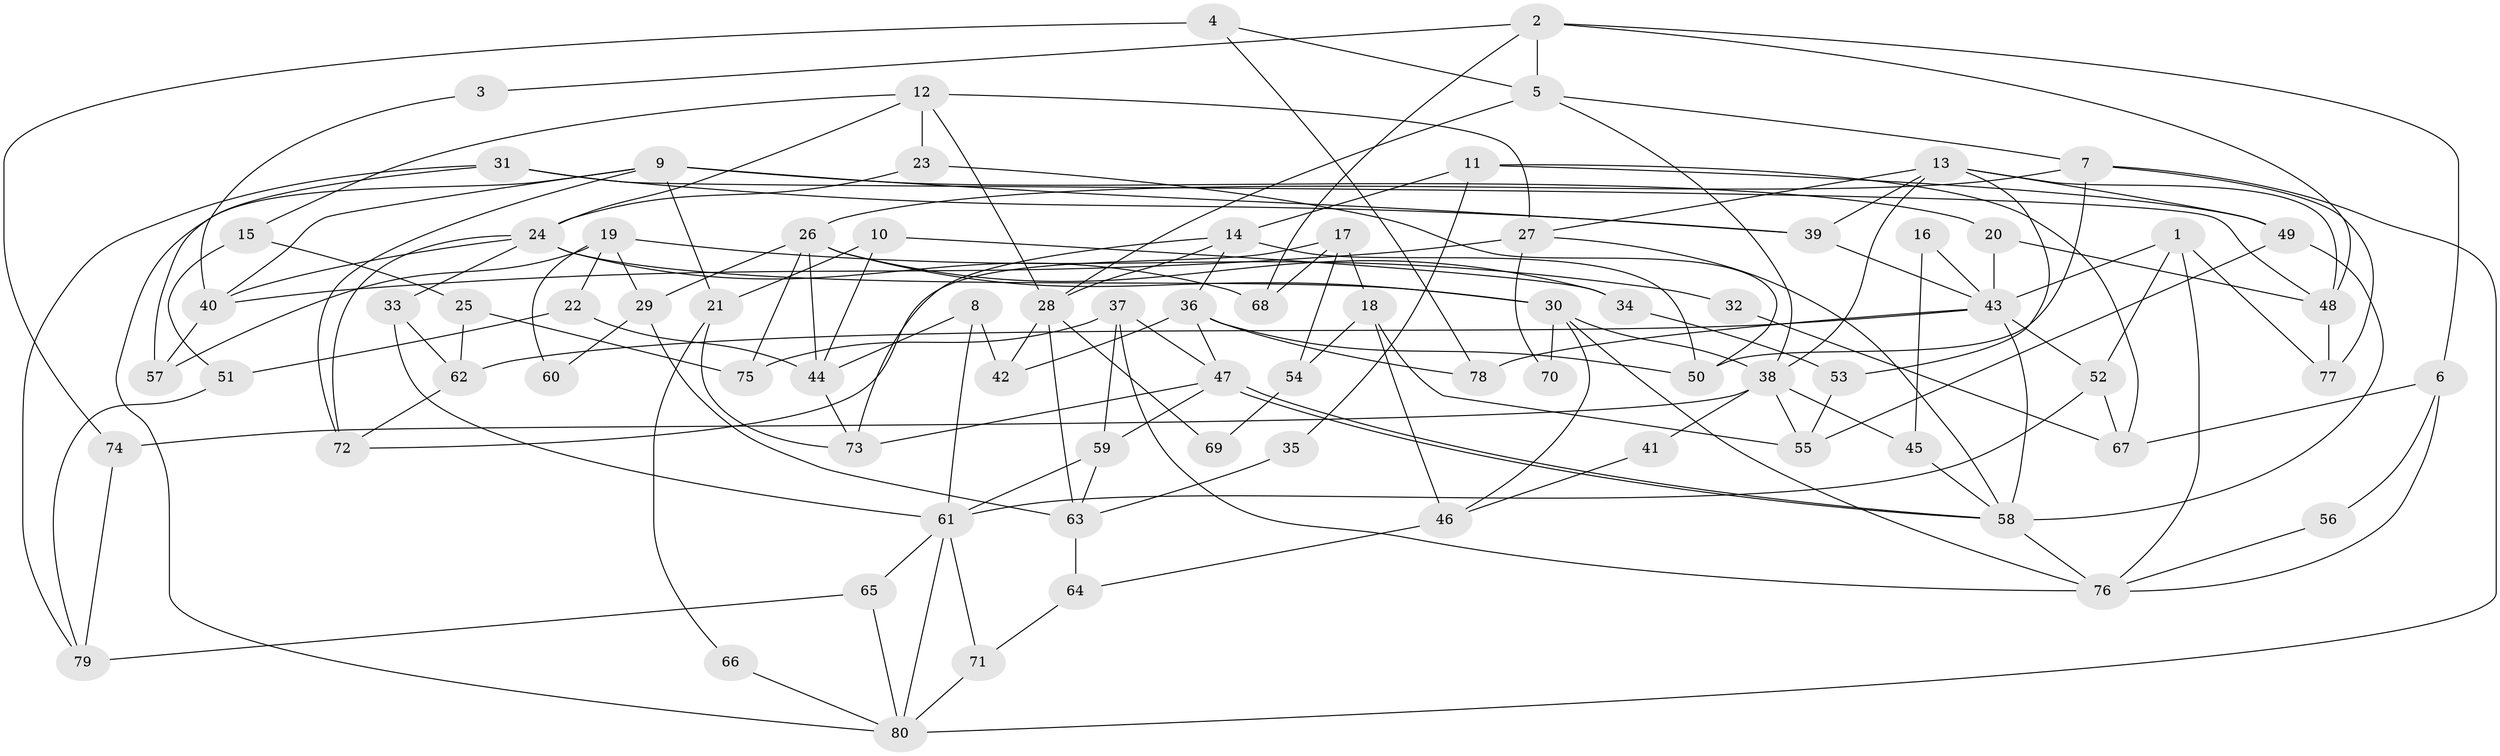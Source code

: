 // coarse degree distribution, {7: 0.07142857142857142, 5: 0.16071428571428573, 2: 0.10714285714285714, 4: 0.19642857142857142, 3: 0.25, 9: 0.05357142857142857, 6: 0.125, 10: 0.017857142857142856, 8: 0.017857142857142856}
// Generated by graph-tools (version 1.1) at 2025/24/03/03/25 07:24:01]
// undirected, 80 vertices, 160 edges
graph export_dot {
graph [start="1"]
  node [color=gray90,style=filled];
  1;
  2;
  3;
  4;
  5;
  6;
  7;
  8;
  9;
  10;
  11;
  12;
  13;
  14;
  15;
  16;
  17;
  18;
  19;
  20;
  21;
  22;
  23;
  24;
  25;
  26;
  27;
  28;
  29;
  30;
  31;
  32;
  33;
  34;
  35;
  36;
  37;
  38;
  39;
  40;
  41;
  42;
  43;
  44;
  45;
  46;
  47;
  48;
  49;
  50;
  51;
  52;
  53;
  54;
  55;
  56;
  57;
  58;
  59;
  60;
  61;
  62;
  63;
  64;
  65;
  66;
  67;
  68;
  69;
  70;
  71;
  72;
  73;
  74;
  75;
  76;
  77;
  78;
  79;
  80;
  1 -- 43;
  1 -- 52;
  1 -- 76;
  1 -- 77;
  2 -- 68;
  2 -- 5;
  2 -- 3;
  2 -- 6;
  2 -- 48;
  3 -- 40;
  4 -- 5;
  4 -- 74;
  4 -- 78;
  5 -- 7;
  5 -- 38;
  5 -- 28;
  6 -- 76;
  6 -- 56;
  6 -- 67;
  7 -- 77;
  7 -- 50;
  7 -- 26;
  7 -- 80;
  8 -- 42;
  8 -- 44;
  8 -- 61;
  9 -- 40;
  9 -- 20;
  9 -- 21;
  9 -- 39;
  9 -- 72;
  9 -- 80;
  10 -- 21;
  10 -- 44;
  10 -- 34;
  11 -- 49;
  11 -- 14;
  11 -- 35;
  11 -- 67;
  12 -- 24;
  12 -- 27;
  12 -- 15;
  12 -- 23;
  12 -- 28;
  13 -- 39;
  13 -- 27;
  13 -- 38;
  13 -- 48;
  13 -- 49;
  13 -- 53;
  14 -- 50;
  14 -- 28;
  14 -- 36;
  14 -- 73;
  15 -- 25;
  15 -- 51;
  16 -- 43;
  16 -- 45;
  17 -- 18;
  17 -- 72;
  17 -- 54;
  17 -- 68;
  18 -- 46;
  18 -- 55;
  18 -- 54;
  19 -- 29;
  19 -- 22;
  19 -- 32;
  19 -- 57;
  19 -- 60;
  20 -- 43;
  20 -- 48;
  21 -- 73;
  21 -- 66;
  22 -- 51;
  22 -- 44;
  23 -- 24;
  23 -- 50;
  24 -- 33;
  24 -- 30;
  24 -- 40;
  24 -- 68;
  24 -- 72;
  25 -- 75;
  25 -- 62;
  26 -- 34;
  26 -- 29;
  26 -- 30;
  26 -- 44;
  26 -- 75;
  27 -- 40;
  27 -- 58;
  27 -- 70;
  28 -- 42;
  28 -- 63;
  28 -- 69;
  29 -- 63;
  29 -- 60;
  30 -- 76;
  30 -- 38;
  30 -- 46;
  30 -- 70;
  31 -- 48;
  31 -- 39;
  31 -- 57;
  31 -- 79;
  32 -- 67;
  33 -- 61;
  33 -- 62;
  34 -- 53;
  35 -- 63;
  36 -- 47;
  36 -- 42;
  36 -- 50;
  36 -- 78;
  37 -- 59;
  37 -- 76;
  37 -- 47;
  37 -- 75;
  38 -- 41;
  38 -- 45;
  38 -- 55;
  38 -- 74;
  39 -- 43;
  40 -- 57;
  41 -- 46;
  43 -- 52;
  43 -- 78;
  43 -- 58;
  43 -- 62;
  44 -- 73;
  45 -- 58;
  46 -- 64;
  47 -- 58;
  47 -- 58;
  47 -- 59;
  47 -- 73;
  48 -- 77;
  49 -- 58;
  49 -- 55;
  51 -- 79;
  52 -- 67;
  52 -- 61;
  53 -- 55;
  54 -- 69;
  56 -- 76;
  58 -- 76;
  59 -- 61;
  59 -- 63;
  61 -- 80;
  61 -- 65;
  61 -- 71;
  62 -- 72;
  63 -- 64;
  64 -- 71;
  65 -- 80;
  65 -- 79;
  66 -- 80;
  71 -- 80;
  74 -- 79;
}
